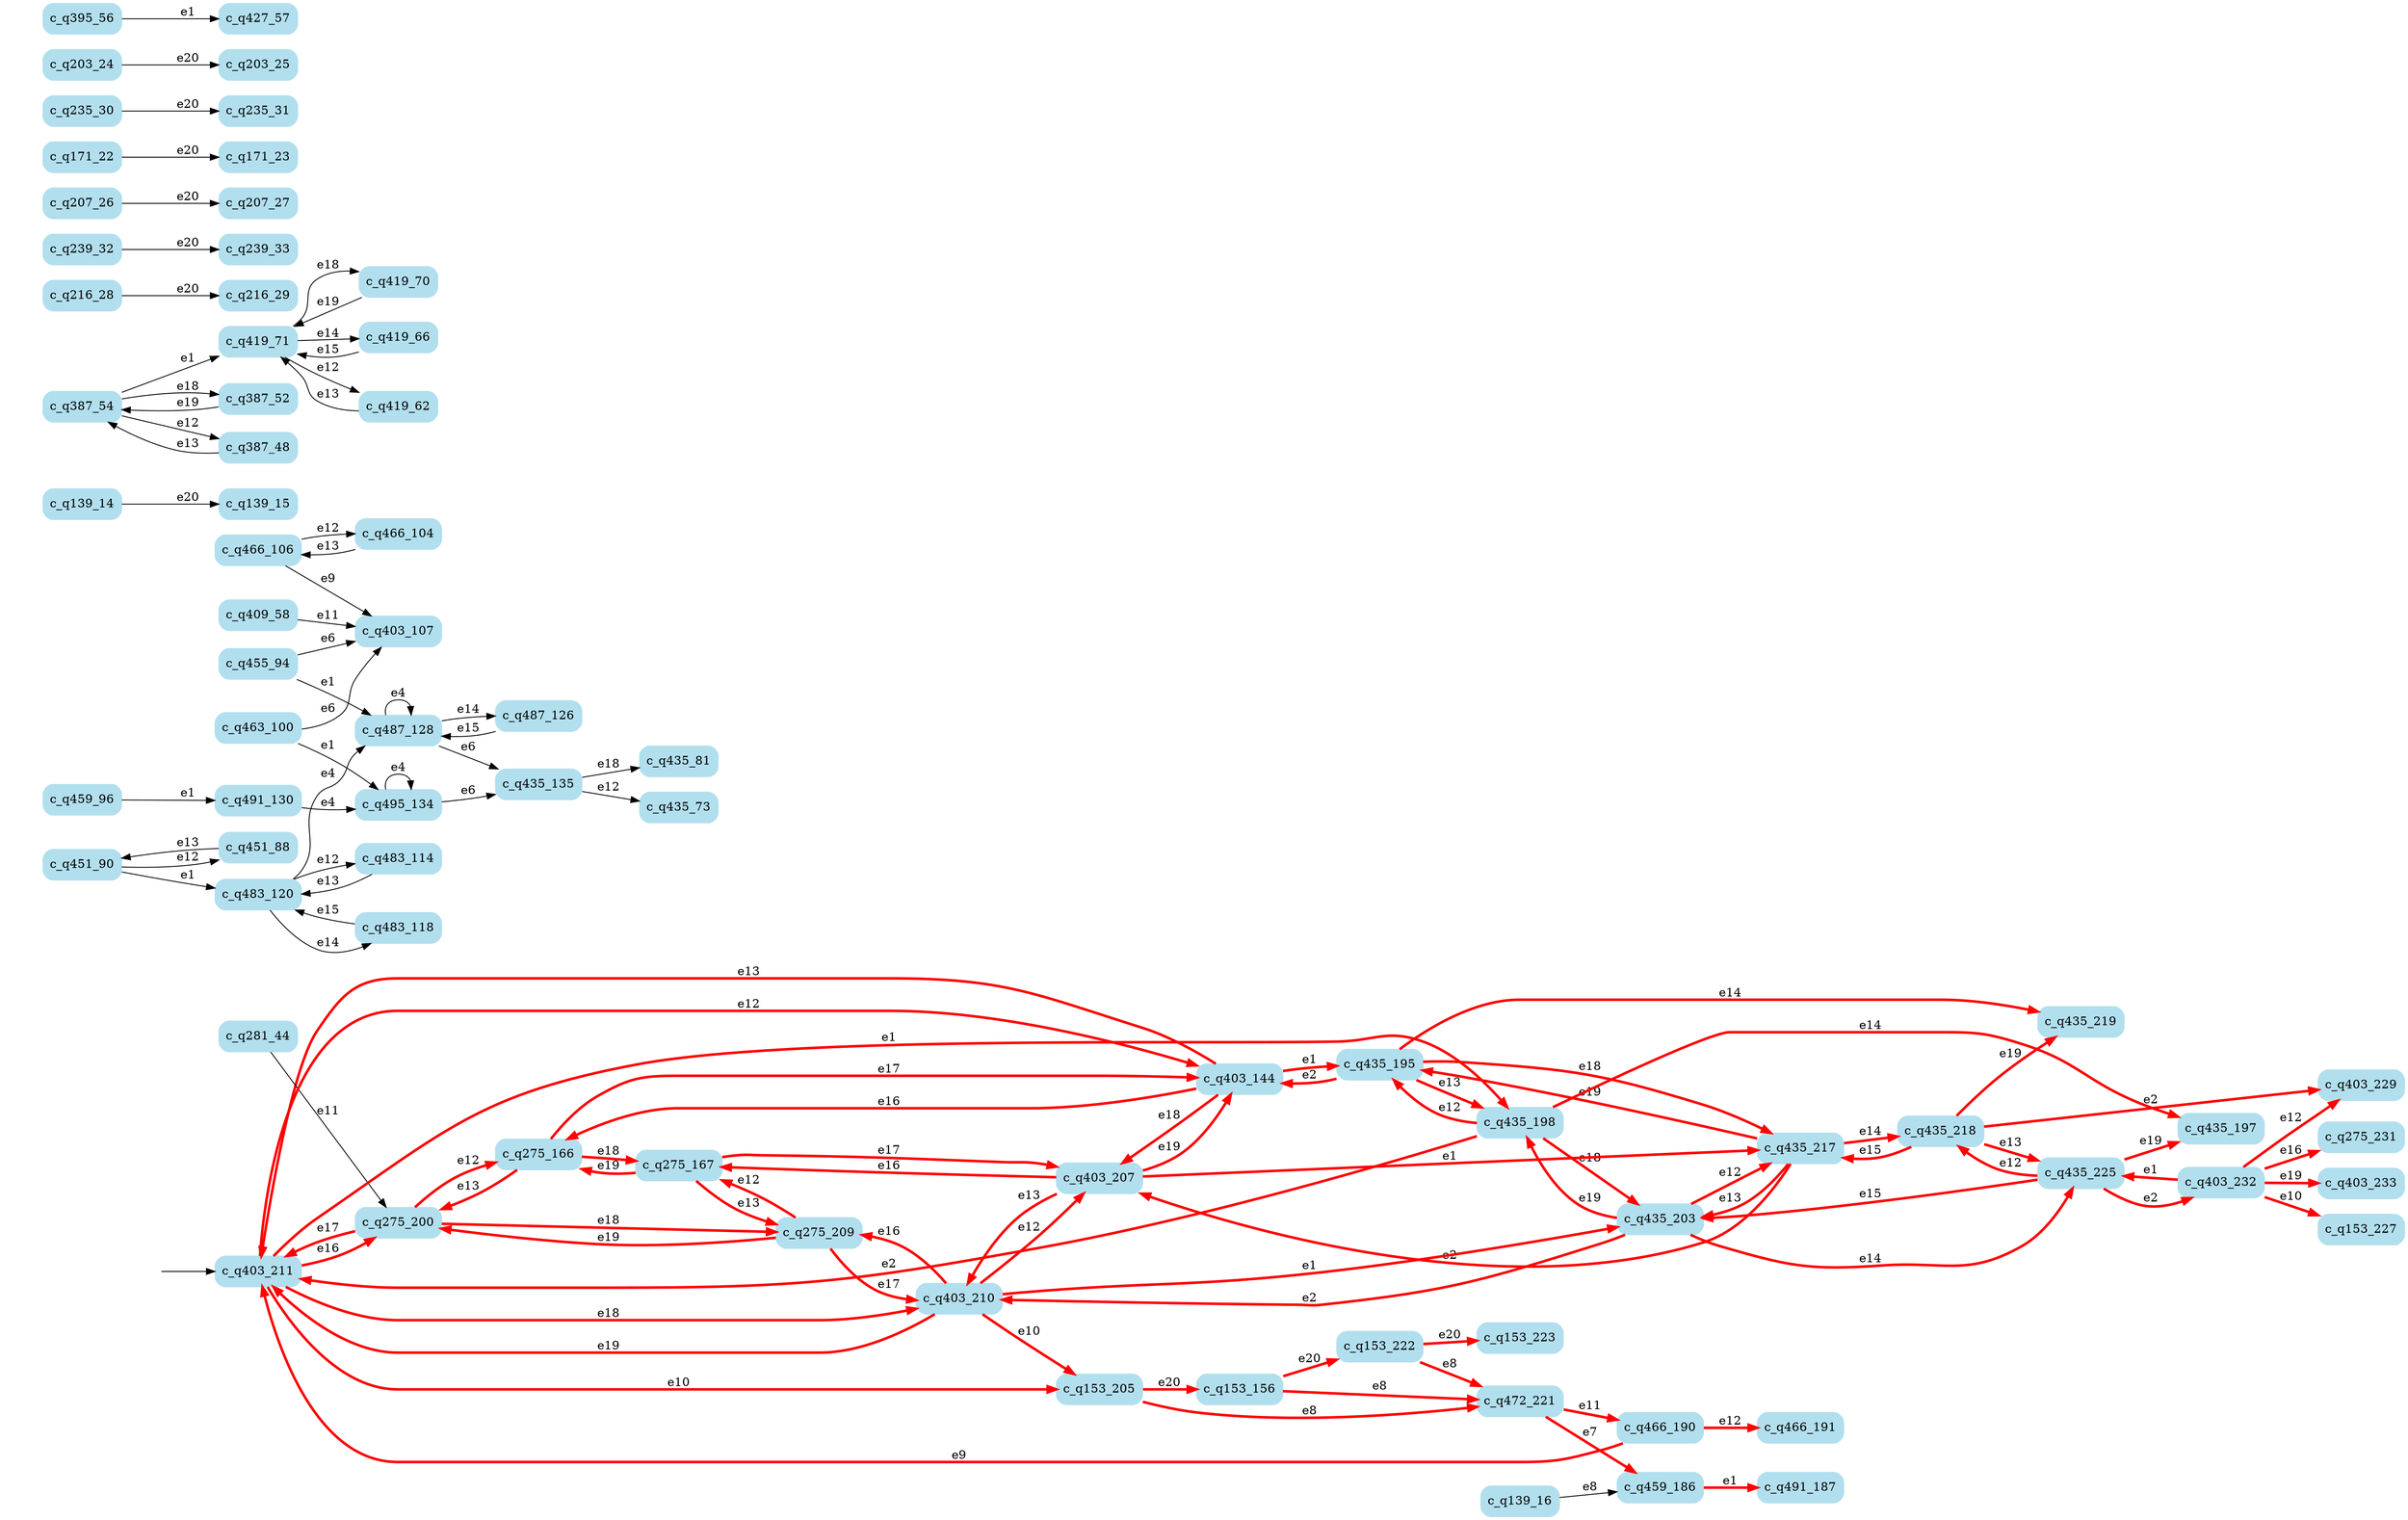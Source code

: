 digraph G {

	rankdir = LR;

	start_c_q403_211[style=invisible];

	node[shape=box, style="rounded, filled", color=lightblue2];

	c_q153_205[label="c_q153_205"];
	c_q455_94[label="c_q455_94"];
	c_q275_200[label="c_q275_200"];
	c_q139_14[label="c_q139_14"];
	c_q403_144[label="c_q403_144"];
	c_q387_54[label="c_q387_54"];
	c_q435_219[label="c_q435_219"];
	c_q466_191[label="c_q466_191"];
	c_q216_28[label="c_q216_28"];
	c_q435_217[label="c_q435_217"];
	c_q459_96[label="c_q459_96"];
	c_q451_88[label="c_q451_88"];
	c_q239_32[label="c_q239_32"];
	c_q207_27[label="c_q207_27"];
	c_q466_104[label="c_q466_104"];
	c_q435_81[label="c_q435_81"];
	c_q435_198[label="c_q435_198"];
	c_q419_71[label="c_q419_71"];
	c_q483_120[label="c_q483_120"];
	c_q403_229[label="c_q403_229"];
	c_q472_221[label="c_q472_221"];
	c_q466_190[label="c_q466_190"];
	c_q171_23[label="c_q171_23"];
	c_q207_26[label="c_q207_26"];
	c_q235_31[label="c_q235_31"];
	c_q419_70[label="c_q419_70"];
	c_q275_231[label="c_q275_231"];
	c_q275_166[label="c_q275_166"];
	c_q451_90[label="c_q451_90"];
	c_q435_225[label="c_q435_225"];
	c_q403_233[label="c_q403_233"];
	c_q466_106[label="c_q466_106"];
	c_q281_44[label="c_q281_44"];
	c_q203_24[label="c_q203_24"];
	c_q387_52[label="c_q387_52"];
	c_q403_210[label="c_q403_210"];
	c_q153_222[label="c_q153_222"];
	c_q409_58[label="c_q409_58"];
	c_q139_15[label="c_q139_15"];
	c_q483_114[label="c_q483_114"];
	c_q435_195[label="c_q435_195"];
	c_q216_29[label="c_q216_29"];
	c_q403_107[label="c_q403_107"];
	c_q463_100[label="c_q463_100"];
	c_q395_56[label="c_q395_56"];
	c_q239_33[label="c_q239_33"];
	c_q153_156[label="c_q153_156"];
	c_q403_207[label="c_q403_207"];
	c_q419_66[label="c_q419_66"];
	c_q483_118[label="c_q483_118"];
	c_q435_135[label="c_q435_135"];
	c_q275_209[label="c_q275_209"];
	c_q487_126[label="c_q487_126"];
	c_q435_218[label="c_q435_218"];
	c_q427_57[label="c_q427_57"];
	c_q491_130[label="c_q491_130"];
	c_q153_227[label="c_q153_227"];
	c_q139_16[label="c_q139_16"];
	c_q153_223[label="c_q153_223"];
	c_q435_197[label="c_q435_197"];
	c_q403_211[label="c_q403_211"];
	c_q435_73[label="c_q435_73"];
	c_q435_203[label="c_q435_203"];
	c_q491_187[label="c_q491_187"];
	c_q387_48[label="c_q387_48"];
	c_q171_22[label="c_q171_22"];
	c_q487_128[label="c_q487_128"];
	c_q419_62[label="c_q419_62"];
	c_q495_134[label="c_q495_134"];
	c_q459_186[label="c_q459_186"];
	c_q235_30[label="c_q235_30"];
	c_q403_232[label="c_q403_232"];
	c_q203_25[label="c_q203_25"];
	c_q275_167[label="c_q275_167"];

	start_c_q403_211 -> c_q403_211;
	c_q403_211 -> c_q403_144[label="e12", penwidth=3, color=red];
	c_q403_144 -> c_q403_211[label="e13", penwidth=3, color=red];
	c_q403_144 -> c_q403_207[label="e18", penwidth=3, color=red];
	c_q403_207 -> c_q403_144[label="e19", penwidth=3, color=red];
	c_q403_211 -> c_q153_205[label="e10", penwidth=3, color=red];
	c_q403_207 -> c_q275_167[label="e16", penwidth=3, color=red];
	c_q403_207 -> c_q435_217[label="e1", penwidth=3, color=red];
	c_q139_14 -> c_q139_15[label="e20"];
	c_q139_16 -> c_q459_186[label="e8"];
	c_q153_205 -> c_q153_156[label="e20", penwidth=3, color=red];
	c_q153_205 -> c_q472_221[label="e8", penwidth=3, color=red];
	c_q171_22 -> c_q171_23[label="e20"];
	c_q203_24 -> c_q203_25[label="e20"];
	c_q207_26 -> c_q207_27[label="e20"];
	c_q216_28 -> c_q216_29[label="e20"];
	c_q235_30 -> c_q235_31[label="e20"];
	c_q239_32 -> c_q239_33[label="e20"];
	c_q275_200 -> c_q275_166[label="e12", penwidth=3, color=red];
	c_q275_167 -> c_q275_209[label="e13", penwidth=3, color=red];
	c_q275_200 -> c_q275_209[label="e18", penwidth=3, color=red];
	c_q275_167 -> c_q275_166[label="e19", penwidth=3, color=red];
	c_q275_166 -> c_q403_144[label="e17", penwidth=3, color=red];
	c_q281_44 -> c_q275_200[label="e11"];
	c_q387_54 -> c_q387_48[label="e12"];
	c_q387_48 -> c_q387_54[label="e13"];
	c_q387_54 -> c_q387_52[label="e18"];
	c_q387_52 -> c_q387_54[label="e19"];
	c_q387_54 -> c_q419_71[label="e1"];
	c_q395_56 -> c_q427_57[label="e1"];
	c_q409_58 -> c_q403_107[label="e11"];
	c_q419_71 -> c_q419_62[label="e12"];
	c_q419_62 -> c_q419_71[label="e13"];
	c_q419_71 -> c_q419_66[label="e14"];
	c_q419_66 -> c_q419_71[label="e15"];
	c_q419_71 -> c_q419_70[label="e18"];
	c_q419_70 -> c_q419_71[label="e19"];
	c_q435_135 -> c_q435_73[label="e12"];
	c_q435_217 -> c_q435_203[label="e13", penwidth=3, color=red];
	c_q435_203 -> c_q435_225[label="e14", penwidth=3, color=red];
	c_q435_225 -> c_q435_203[label="e15", penwidth=3, color=red];
	c_q435_135 -> c_q435_81[label="e18"];
	c_q435_217 -> c_q435_195[label="e19", penwidth=3, color=red];
	c_q435_195 -> c_q403_144[label="e2", penwidth=3, color=red];
	c_q451_90 -> c_q451_88[label="e12"];
	c_q451_88 -> c_q451_90[label="e13"];
	c_q451_90 -> c_q483_120[label="e1"];
	c_q455_94 -> c_q403_107[label="e6"];
	c_q455_94 -> c_q487_128[label="e1"];
	c_q459_96 -> c_q491_130[label="e1"];
	c_q463_100 -> c_q403_107[label="e6"];
	c_q463_100 -> c_q495_134[label="e1"];
	c_q466_106 -> c_q466_104[label="e12"];
	c_q466_104 -> c_q466_106[label="e13"];
	c_q466_106 -> c_q403_107[label="e9"];
	c_q472_221 -> c_q459_186[label="e7", penwidth=3, color=red];
	c_q472_221 -> c_q466_190[label="e11", penwidth=3, color=red];
	c_q483_120 -> c_q483_114[label="e12"];
	c_q483_114 -> c_q483_120[label="e13"];
	c_q483_120 -> c_q483_118[label="e14"];
	c_q483_118 -> c_q483_120[label="e15"];
	c_q483_120 -> c_q487_128[label="e4"];
	c_q487_128 -> c_q487_128[label="e4"];
	c_q487_128 -> c_q487_126[label="e14"];
	c_q487_126 -> c_q487_128[label="e15"];
	c_q487_128 -> c_q435_135[label="e6"];
	c_q491_130 -> c_q495_134[label="e4"];
	c_q495_134 -> c_q495_134[label="e4"];
	c_q495_134 -> c_q435_135[label="e6"];
	c_q403_211 -> c_q435_198[label="e1", penwidth=3, color=red];
	c_q403_211 -> c_q275_200[label="e16", penwidth=3, color=red];
	c_q403_211 -> c_q403_210[label="e18", penwidth=3, color=red];
	c_q403_144 -> c_q435_195[label="e1", penwidth=3, color=red];
	c_q403_144 -> c_q275_166[label="e16", penwidth=3, color=red];
	c_q403_207 -> c_q403_210[label="e13", penwidth=3, color=red];
	c_q275_167 -> c_q403_207[label="e17", penwidth=3, color=red];
	c_q435_217 -> c_q403_207[label="e2", penwidth=3, color=red];
	c_q435_217 -> c_q435_218[label="e14", penwidth=3, color=red];
	c_q153_156 -> c_q472_221[label="e8", penwidth=3, color=red];
	c_q153_156 -> c_q153_222[label="e20", penwidth=3, color=red];
	c_q275_209 -> c_q275_167[label="e12", penwidth=3, color=red];
	c_q275_209 -> c_q403_210[label="e17", penwidth=3, color=red];
	c_q275_209 -> c_q275_200[label="e19", penwidth=3, color=red];
	c_q275_166 -> c_q275_200[label="e13", penwidth=3, color=red];
	c_q275_166 -> c_q275_167[label="e18", penwidth=3, color=red];
	c_q435_203 -> c_q403_210[label="e2", penwidth=3, color=red];
	c_q435_203 -> c_q435_217[label="e12", penwidth=3, color=red];
	c_q435_203 -> c_q435_198[label="e19", penwidth=3, color=red];
	c_q435_225 -> c_q403_232[label="e2", penwidth=3, color=red];
	c_q435_225 -> c_q435_218[label="e12", penwidth=3, color=red];
	c_q435_225 -> c_q435_197[label="e19", penwidth=3, color=red];
	c_q435_195 -> c_q435_198[label="e13", penwidth=3, color=red];
	c_q435_195 -> c_q435_219[label="e14", penwidth=3, color=red];
	c_q435_195 -> c_q435_217[label="e18", penwidth=3, color=red];
	c_q459_186 -> c_q491_187[label="e1", penwidth=3, color=red];
	c_q466_190 -> c_q403_211[label="e9", penwidth=3, color=red];
	c_q466_190 -> c_q466_191[label="e12", penwidth=3, color=red];
	c_q435_198 -> c_q403_211[label="e2", penwidth=3, color=red];
	c_q435_198 -> c_q435_195[label="e12", penwidth=3, color=red];
	c_q435_198 -> c_q435_197[label="e14", penwidth=3, color=red];
	c_q435_198 -> c_q435_203[label="e18", penwidth=3, color=red];
	c_q275_200 -> c_q403_211[label="e17", penwidth=3, color=red];
	c_q403_210 -> c_q435_203[label="e1", penwidth=3, color=red];
	c_q403_210 -> c_q153_205[label="e10", penwidth=3, color=red];
	c_q403_210 -> c_q403_207[label="e12", penwidth=3, color=red];
	c_q403_210 -> c_q275_209[label="e16", penwidth=3, color=red];
	c_q403_210 -> c_q403_211[label="e19", penwidth=3, color=red];
	c_q435_218 -> c_q403_229[label="e2", penwidth=3, color=red];
	c_q435_218 -> c_q435_225[label="e13", penwidth=3, color=red];
	c_q435_218 -> c_q435_217[label="e15", penwidth=3, color=red];
	c_q435_218 -> c_q435_219[label="e19", penwidth=3, color=red];
	c_q153_222 -> c_q472_221[label="e8", penwidth=3, color=red];
	c_q153_222 -> c_q153_223[label="e20", penwidth=3, color=red];
	c_q403_232 -> c_q435_225[label="e1", penwidth=3, color=red];
	c_q403_232 -> c_q153_227[label="e10", penwidth=3, color=red];
	c_q403_232 -> c_q403_229[label="e12", penwidth=3, color=red];
	c_q403_232 -> c_q275_231[label="e16", penwidth=3, color=red];
	c_q403_232 -> c_q403_233[label="e19", penwidth=3, color=red];

}